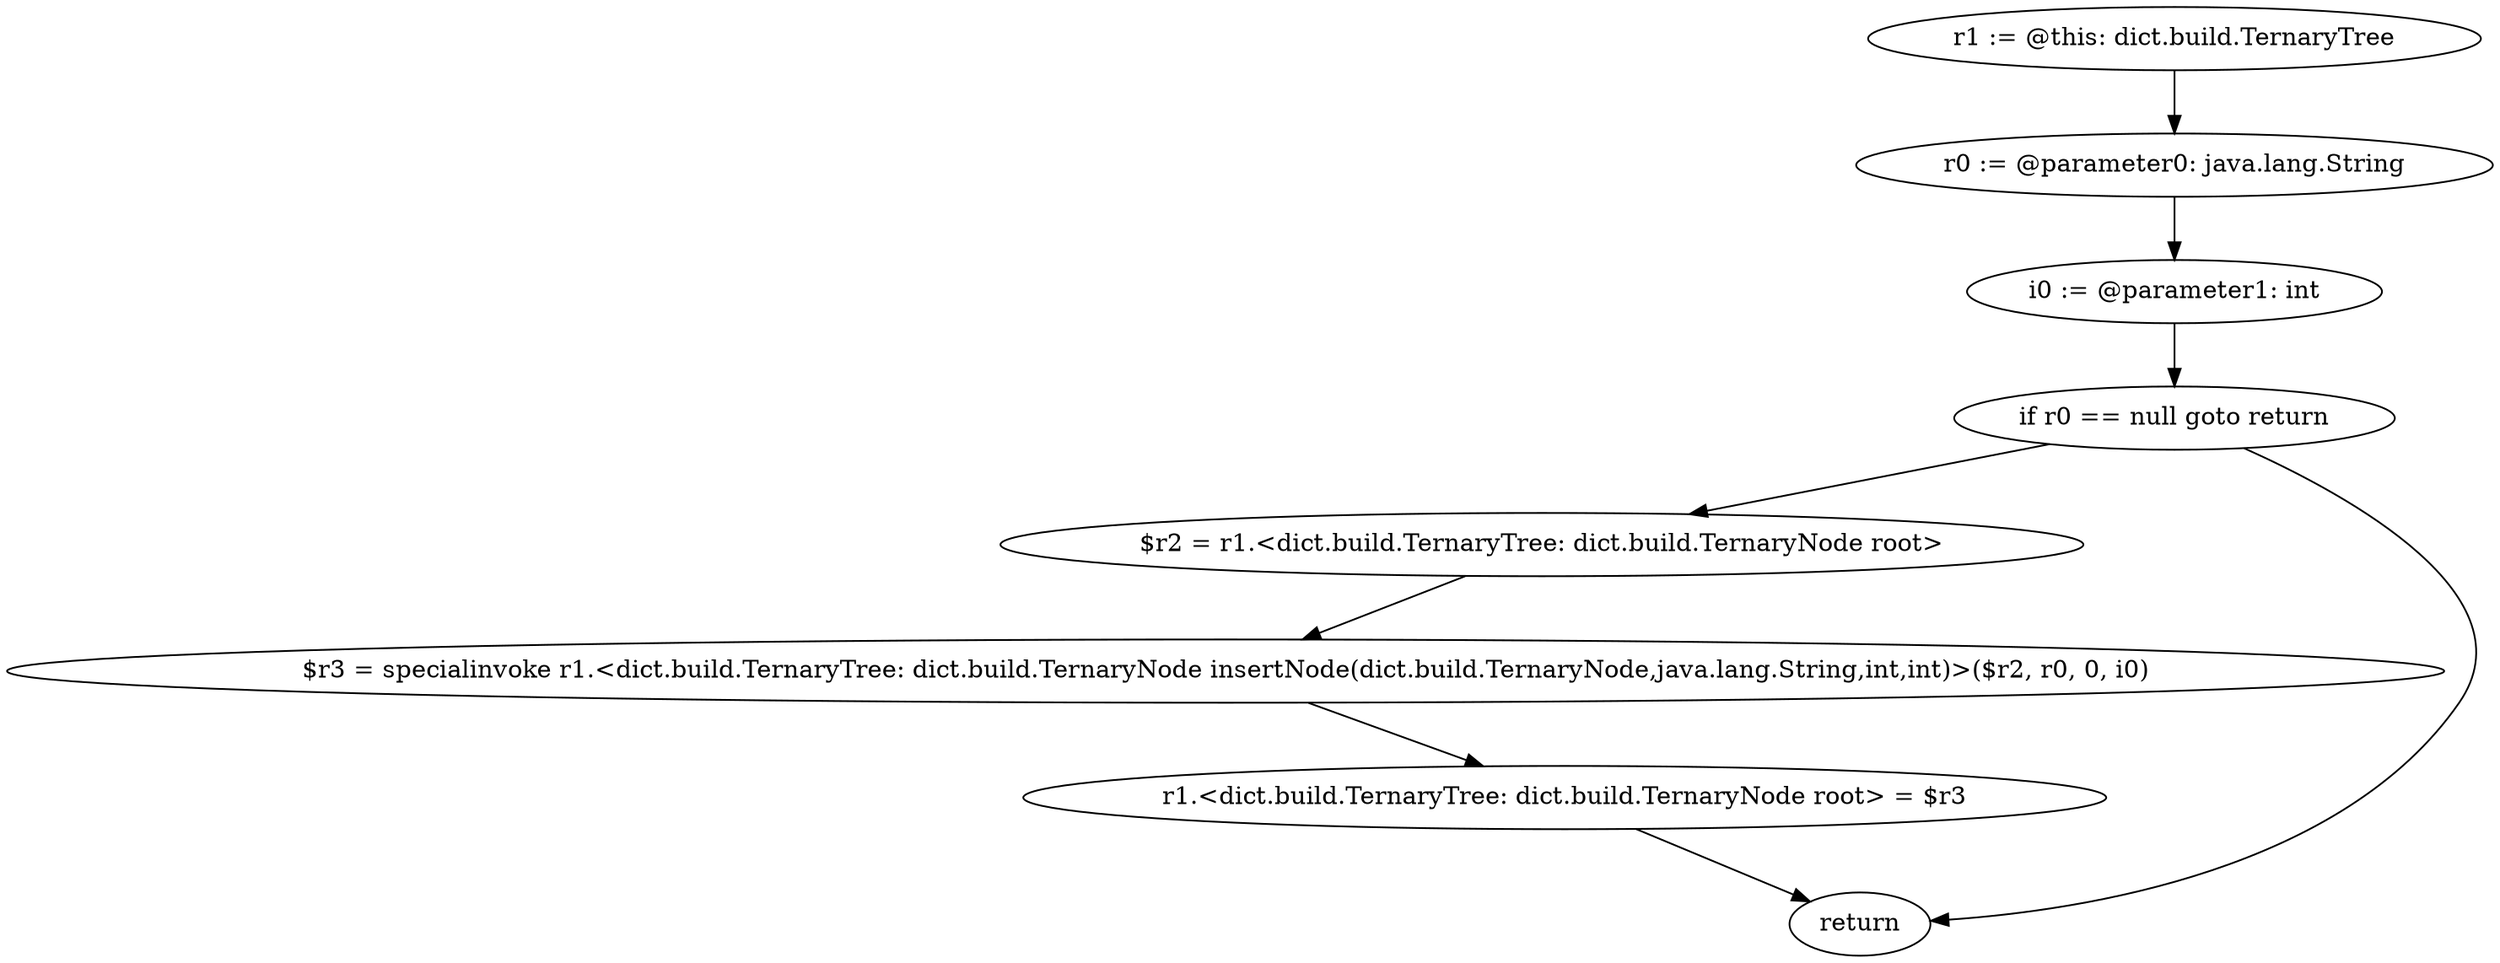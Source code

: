 digraph "unitGraph" {
    "r1 := @this: dict.build.TernaryTree"
    "r0 := @parameter0: java.lang.String"
    "i0 := @parameter1: int"
    "if r0 == null goto return"
    "$r2 = r1.<dict.build.TernaryTree: dict.build.TernaryNode root>"
    "$r3 = specialinvoke r1.<dict.build.TernaryTree: dict.build.TernaryNode insertNode(dict.build.TernaryNode,java.lang.String,int,int)>($r2, r0, 0, i0)"
    "r1.<dict.build.TernaryTree: dict.build.TernaryNode root> = $r3"
    "return"
    "r1 := @this: dict.build.TernaryTree"->"r0 := @parameter0: java.lang.String";
    "r0 := @parameter0: java.lang.String"->"i0 := @parameter1: int";
    "i0 := @parameter1: int"->"if r0 == null goto return";
    "if r0 == null goto return"->"$r2 = r1.<dict.build.TernaryTree: dict.build.TernaryNode root>";
    "if r0 == null goto return"->"return";
    "$r2 = r1.<dict.build.TernaryTree: dict.build.TernaryNode root>"->"$r3 = specialinvoke r1.<dict.build.TernaryTree: dict.build.TernaryNode insertNode(dict.build.TernaryNode,java.lang.String,int,int)>($r2, r0, 0, i0)";
    "$r3 = specialinvoke r1.<dict.build.TernaryTree: dict.build.TernaryNode insertNode(dict.build.TernaryNode,java.lang.String,int,int)>($r2, r0, 0, i0)"->"r1.<dict.build.TernaryTree: dict.build.TernaryNode root> = $r3";
    "r1.<dict.build.TernaryTree: dict.build.TernaryNode root> = $r3"->"return";
}
